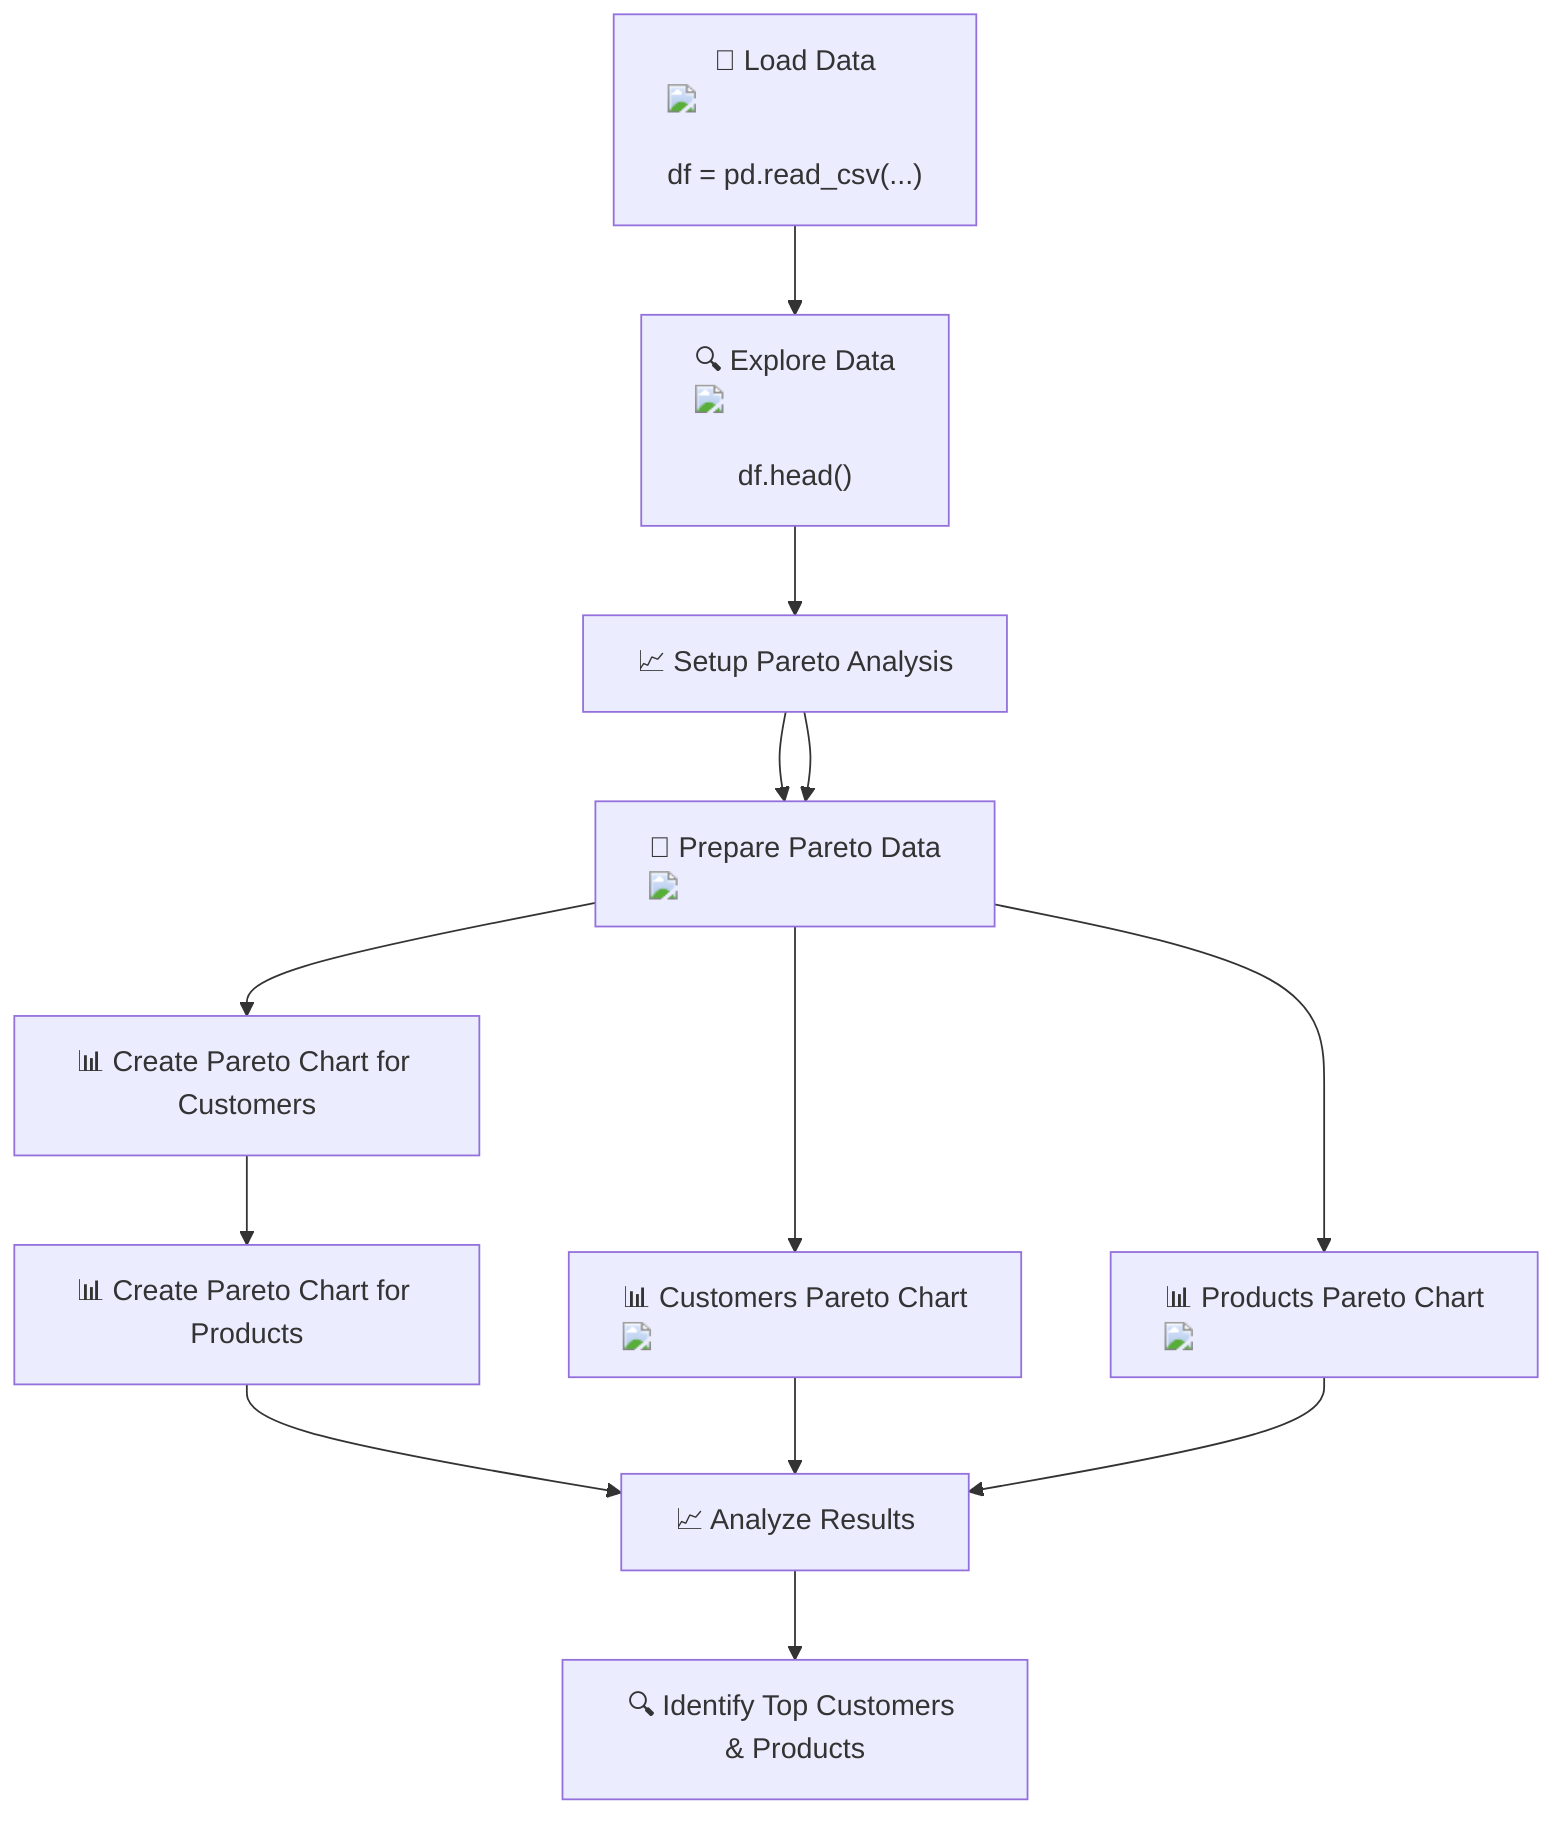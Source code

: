 flowchart TD
    A["📂 Load Data <img src='file.svg' /> <br/> df = pd.read_csv(...)"] --> B["🔍 Explore Data <img src='table.svg' /> <br/> df.head()"]
    B --> C["📈 Setup Pareto Analysis"]
    C --> D["🧐 Prepare Pareto Data <img src='brain.svg' />"]
    D --> E["📊 Create Pareto Chart for Customers"]
    E --> F["📊 Create Pareto Chart for Products"]
    F --> G["📈 Analyze Results"]
    G --> H["🔍 Identify Top Customers & Products"]
    
    C --> D["🧐 Prepare Pareto Data <img src='brain.svg' />"]
    D --> E1["📊 Customers Pareto Chart <img src='barplot_template.svg' />"]
    D --> F1["📊 Products Pareto Chart <img src='barplot_template.svg' />"]
    
    E1 --> G
    F1 --> G